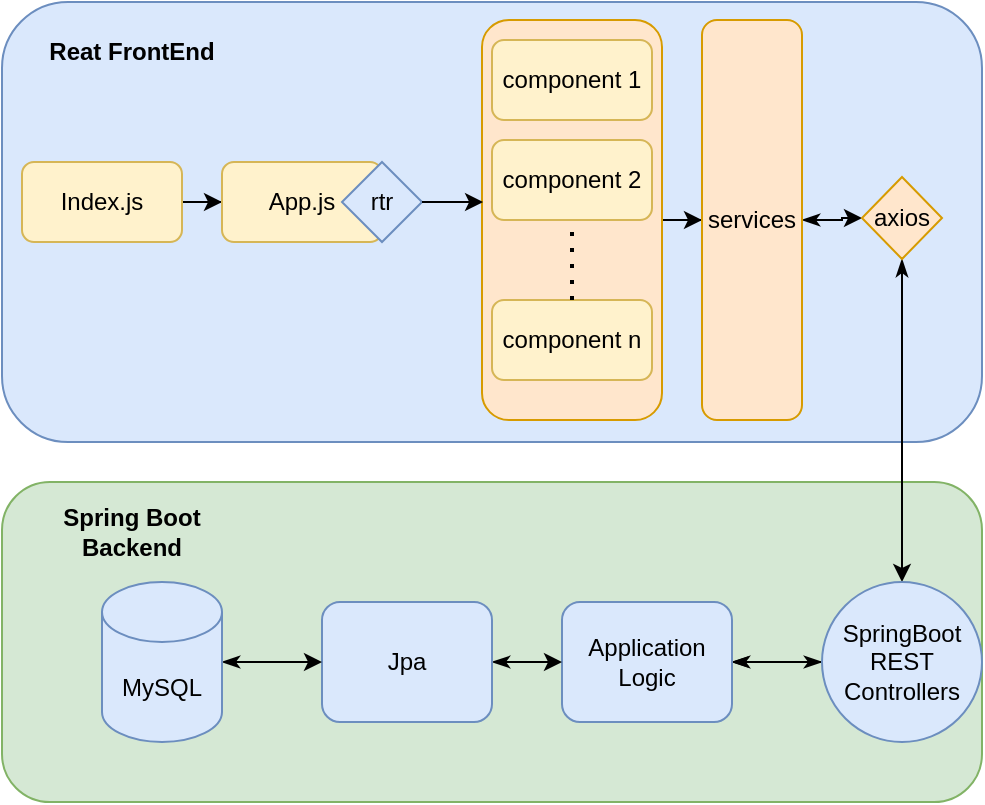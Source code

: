 <mxfile version="23.1.5" type="device">
  <diagram name="Page-1" id="B3CGQg9_P8BrJiR97vsx">
    <mxGraphModel dx="780" dy="496" grid="1" gridSize="10" guides="1" tooltips="1" connect="1" arrows="1" fold="1" page="1" pageScale="1" pageWidth="850" pageHeight="1100" math="0" shadow="0">
      <root>
        <mxCell id="0" />
        <mxCell id="1" parent="0" />
        <mxCell id="dvgV82xY_I8RG10Garl5-25" value="" style="rounded=1;whiteSpace=wrap;html=1;fillColor=#d5e8d4;strokeColor=#82b366;" vertex="1" parent="1">
          <mxGeometry x="120" y="390" width="490" height="160" as="geometry" />
        </mxCell>
        <mxCell id="dvgV82xY_I8RG10Garl5-13" value="" style="rounded=1;whiteSpace=wrap;html=1;fillColor=#dae8fc;strokeColor=#6c8ebf;" vertex="1" parent="1">
          <mxGeometry x="120" y="150" width="490" height="220" as="geometry" />
        </mxCell>
        <mxCell id="dvgV82xY_I8RG10Garl5-19" style="edgeStyle=orthogonalEdgeStyle;rounded=0;orthogonalLoop=1;jettySize=auto;html=1;entryX=0;entryY=0.5;entryDx=0;entryDy=0;" edge="1" parent="1" source="dvgV82xY_I8RG10Garl5-11" target="dvgV82xY_I8RG10Garl5-15">
          <mxGeometry relative="1" as="geometry" />
        </mxCell>
        <mxCell id="dvgV82xY_I8RG10Garl5-11" value="" style="rounded=1;whiteSpace=wrap;html=1;fillColor=#ffe6cc;strokeColor=#d79b00;" vertex="1" parent="1">
          <mxGeometry x="360" y="159" width="90" height="200" as="geometry" />
        </mxCell>
        <mxCell id="dvgV82xY_I8RG10Garl5-4" style="edgeStyle=orthogonalEdgeStyle;rounded=0;orthogonalLoop=1;jettySize=auto;html=1;entryX=0;entryY=0.5;entryDx=0;entryDy=0;" edge="1" parent="1" source="dvgV82xY_I8RG10Garl5-1" target="dvgV82xY_I8RG10Garl5-3">
          <mxGeometry relative="1" as="geometry" />
        </mxCell>
        <mxCell id="dvgV82xY_I8RG10Garl5-1" value="Index.js" style="rounded=1;whiteSpace=wrap;html=1;fillColor=#fff2cc;strokeColor=#d6b656;" vertex="1" parent="1">
          <mxGeometry x="130" y="230" width="80" height="40" as="geometry" />
        </mxCell>
        <mxCell id="dvgV82xY_I8RG10Garl5-3" value="App.js" style="rounded=1;whiteSpace=wrap;html=1;fillColor=#fff2cc;strokeColor=#d6b656;" vertex="1" parent="1">
          <mxGeometry x="230" y="230" width="80" height="40" as="geometry" />
        </mxCell>
        <mxCell id="dvgV82xY_I8RG10Garl5-5" value="rtr" style="rhombus;whiteSpace=wrap;html=1;fillColor=#dae8fc;strokeColor=#6c8ebf;" vertex="1" parent="1">
          <mxGeometry x="290" y="230" width="40" height="40" as="geometry" />
        </mxCell>
        <mxCell id="dvgV82xY_I8RG10Garl5-6" value="component 1" style="rounded=1;whiteSpace=wrap;html=1;fillColor=#fff2cc;strokeColor=#d6b656;" vertex="1" parent="1">
          <mxGeometry x="365" y="169" width="80" height="40" as="geometry" />
        </mxCell>
        <mxCell id="dvgV82xY_I8RG10Garl5-7" value="component 2" style="rounded=1;whiteSpace=wrap;html=1;fillColor=#fff2cc;strokeColor=#d6b656;" vertex="1" parent="1">
          <mxGeometry x="365" y="219" width="80" height="40" as="geometry" />
        </mxCell>
        <mxCell id="dvgV82xY_I8RG10Garl5-8" value="component n" style="rounded=1;whiteSpace=wrap;html=1;fillColor=#fff2cc;strokeColor=#d6b656;" vertex="1" parent="1">
          <mxGeometry x="365" y="299" width="80" height="40" as="geometry" />
        </mxCell>
        <mxCell id="dvgV82xY_I8RG10Garl5-10" value="" style="endArrow=none;dashed=1;html=1;dashPattern=1 3;strokeWidth=2;rounded=0;entryX=0.5;entryY=1;entryDx=0;entryDy=0;exitX=0.5;exitY=0;exitDx=0;exitDy=0;" edge="1" parent="1" source="dvgV82xY_I8RG10Garl5-8" target="dvgV82xY_I8RG10Garl5-7">
          <mxGeometry width="50" height="50" relative="1" as="geometry">
            <mxPoint x="415" y="289" as="sourcePoint" />
            <mxPoint x="395" y="269" as="targetPoint" />
          </mxGeometry>
        </mxCell>
        <mxCell id="dvgV82xY_I8RG10Garl5-12" style="edgeStyle=orthogonalEdgeStyle;rounded=0;orthogonalLoop=1;jettySize=auto;html=1;entryX=0.006;entryY=0.455;entryDx=0;entryDy=0;entryPerimeter=0;" edge="1" parent="1" source="dvgV82xY_I8RG10Garl5-5" target="dvgV82xY_I8RG10Garl5-11">
          <mxGeometry relative="1" as="geometry" />
        </mxCell>
        <mxCell id="dvgV82xY_I8RG10Garl5-14" value="&lt;b&gt;Reat FrontEnd&lt;/b&gt;" style="text;html=1;align=center;verticalAlign=middle;whiteSpace=wrap;rounded=0;" vertex="1" parent="1">
          <mxGeometry x="140" y="160" width="90" height="30" as="geometry" />
        </mxCell>
        <mxCell id="dvgV82xY_I8RG10Garl5-18" style="edgeStyle=orthogonalEdgeStyle;rounded=0;orthogonalLoop=1;jettySize=auto;html=1;entryX=0;entryY=0.5;entryDx=0;entryDy=0;startArrow=classicThin;startFill=1;" edge="1" parent="1" source="dvgV82xY_I8RG10Garl5-15" target="dvgV82xY_I8RG10Garl5-16">
          <mxGeometry relative="1" as="geometry" />
        </mxCell>
        <mxCell id="dvgV82xY_I8RG10Garl5-15" value="services" style="rounded=1;whiteSpace=wrap;html=1;fillColor=#ffe6cc;strokeColor=#d79b00;" vertex="1" parent="1">
          <mxGeometry x="470" y="159" width="50" height="200" as="geometry" />
        </mxCell>
        <mxCell id="dvgV82xY_I8RG10Garl5-21" style="edgeStyle=orthogonalEdgeStyle;rounded=0;orthogonalLoop=1;jettySize=auto;html=1;entryX=0.5;entryY=0;entryDx=0;entryDy=0;startArrow=classicThin;startFill=1;" edge="1" parent="1" source="dvgV82xY_I8RG10Garl5-16" target="dvgV82xY_I8RG10Garl5-20">
          <mxGeometry relative="1" as="geometry" />
        </mxCell>
        <mxCell id="dvgV82xY_I8RG10Garl5-16" value="axios" style="rhombus;whiteSpace=wrap;html=1;fillColor=#ffe6cc;strokeColor=#d79b00;" vertex="1" parent="1">
          <mxGeometry x="550" y="237.5" width="40" height="41" as="geometry" />
        </mxCell>
        <mxCell id="dvgV82xY_I8RG10Garl5-26" style="edgeStyle=orthogonalEdgeStyle;rounded=0;orthogonalLoop=1;jettySize=auto;html=1;entryX=1;entryY=0.5;entryDx=0;entryDy=0;endArrow=classicThin;endFill=1;" edge="1" parent="1" source="dvgV82xY_I8RG10Garl5-20" target="dvgV82xY_I8RG10Garl5-22">
          <mxGeometry relative="1" as="geometry" />
        </mxCell>
        <mxCell id="dvgV82xY_I8RG10Garl5-27" value="" style="edgeStyle=orthogonalEdgeStyle;rounded=0;orthogonalLoop=1;jettySize=auto;html=1;endArrow=openThin;endFill=0;startArrow=classicThin;startFill=1;" edge="1" parent="1" source="dvgV82xY_I8RG10Garl5-20" target="dvgV82xY_I8RG10Garl5-22">
          <mxGeometry relative="1" as="geometry" />
        </mxCell>
        <mxCell id="dvgV82xY_I8RG10Garl5-20" value="SpringBoot REST Controllers" style="ellipse;whiteSpace=wrap;html=1;aspect=fixed;fillColor=#dae8fc;strokeColor=#6c8ebf;" vertex="1" parent="1">
          <mxGeometry x="530" y="440" width="80" height="80" as="geometry" />
        </mxCell>
        <mxCell id="dvgV82xY_I8RG10Garl5-22" value="Application Logic" style="rounded=1;whiteSpace=wrap;html=1;fillColor=#dae8fc;strokeColor=#6c8ebf;" vertex="1" parent="1">
          <mxGeometry x="400" y="450" width="85" height="60" as="geometry" />
        </mxCell>
        <mxCell id="dvgV82xY_I8RG10Garl5-28" style="edgeStyle=orthogonalEdgeStyle;rounded=0;orthogonalLoop=1;jettySize=auto;html=1;entryX=0;entryY=0.5;entryDx=0;entryDy=0;startArrow=classicThin;startFill=1;" edge="1" parent="1" source="dvgV82xY_I8RG10Garl5-23" target="dvgV82xY_I8RG10Garl5-22">
          <mxGeometry relative="1" as="geometry" />
        </mxCell>
        <mxCell id="dvgV82xY_I8RG10Garl5-23" value="Jpa" style="rounded=1;whiteSpace=wrap;html=1;fillColor=#dae8fc;strokeColor=#6c8ebf;" vertex="1" parent="1">
          <mxGeometry x="280" y="450" width="85" height="60" as="geometry" />
        </mxCell>
        <mxCell id="dvgV82xY_I8RG10Garl5-29" style="edgeStyle=orthogonalEdgeStyle;rounded=0;orthogonalLoop=1;jettySize=auto;html=1;entryX=0;entryY=0.5;entryDx=0;entryDy=0;startArrow=classicThin;startFill=1;" edge="1" parent="1" source="dvgV82xY_I8RG10Garl5-24" target="dvgV82xY_I8RG10Garl5-23">
          <mxGeometry relative="1" as="geometry" />
        </mxCell>
        <mxCell id="dvgV82xY_I8RG10Garl5-24" value="MySQL" style="shape=cylinder3;whiteSpace=wrap;html=1;boundedLbl=1;backgroundOutline=1;size=15;fillColor=#dae8fc;strokeColor=#6c8ebf;" vertex="1" parent="1">
          <mxGeometry x="170" y="440" width="60" height="80" as="geometry" />
        </mxCell>
        <mxCell id="dvgV82xY_I8RG10Garl5-30" value="&lt;b&gt;Spring Boot Backend&lt;/b&gt;" style="text;html=1;align=center;verticalAlign=middle;whiteSpace=wrap;rounded=0;" vertex="1" parent="1">
          <mxGeometry x="140" y="400" width="90" height="30" as="geometry" />
        </mxCell>
      </root>
    </mxGraphModel>
  </diagram>
</mxfile>
